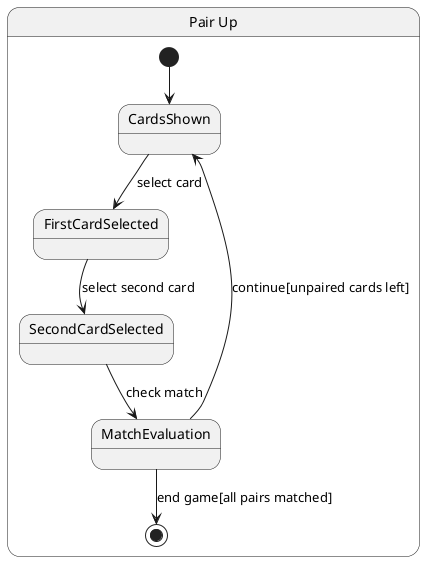 @startuml pair_up_state
state "Pair Up" as PairUpState {
    [*] --> CardsShown
    CardsShown --> FirstCardSelected : select card
    FirstCardSelected --> SecondCardSelected : select second card
    SecondCardSelected --> MatchEvaluation : check match
    MatchEvaluation --> CardsShown : continue[unpaired cards left]
    MatchEvaluation --> [*] : end game[all pairs matched]
}
@enduml
